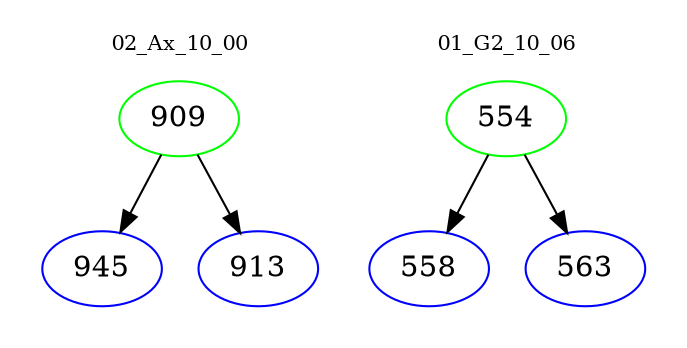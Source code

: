 digraph{
subgraph cluster_0 {
color = white
label = "02_Ax_10_00";
fontsize=10;
T0_909 [label="909", color="green"]
T0_909 -> T0_945 [color="black"]
T0_945 [label="945", color="blue"]
T0_909 -> T0_913 [color="black"]
T0_913 [label="913", color="blue"]
}
subgraph cluster_1 {
color = white
label = "01_G2_10_06";
fontsize=10;
T1_554 [label="554", color="green"]
T1_554 -> T1_558 [color="black"]
T1_558 [label="558", color="blue"]
T1_554 -> T1_563 [color="black"]
T1_563 [label="563", color="blue"]
}
}
